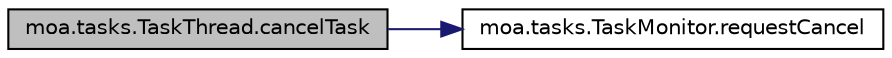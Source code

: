 digraph G
{
  edge [fontname="Helvetica",fontsize="10",labelfontname="Helvetica",labelfontsize="10"];
  node [fontname="Helvetica",fontsize="10",shape=record];
  rankdir=LR;
  Node1 [label="moa.tasks.TaskThread.cancelTask",height=0.2,width=0.4,color="black", fillcolor="grey75", style="filled" fontcolor="black"];
  Node1 -> Node2 [color="midnightblue",fontsize="10",style="solid",fontname="Helvetica"];
  Node2 [label="moa.tasks.TaskMonitor.requestCancel",height=0.2,width=0.4,color="black", fillcolor="white", style="filled",URL="$interfacemoa_1_1tasks_1_1TaskMonitor.html#af6e04a69e6559350c6e603517ccf9268",tooltip="Requests the task monitored to cancel."];
}
